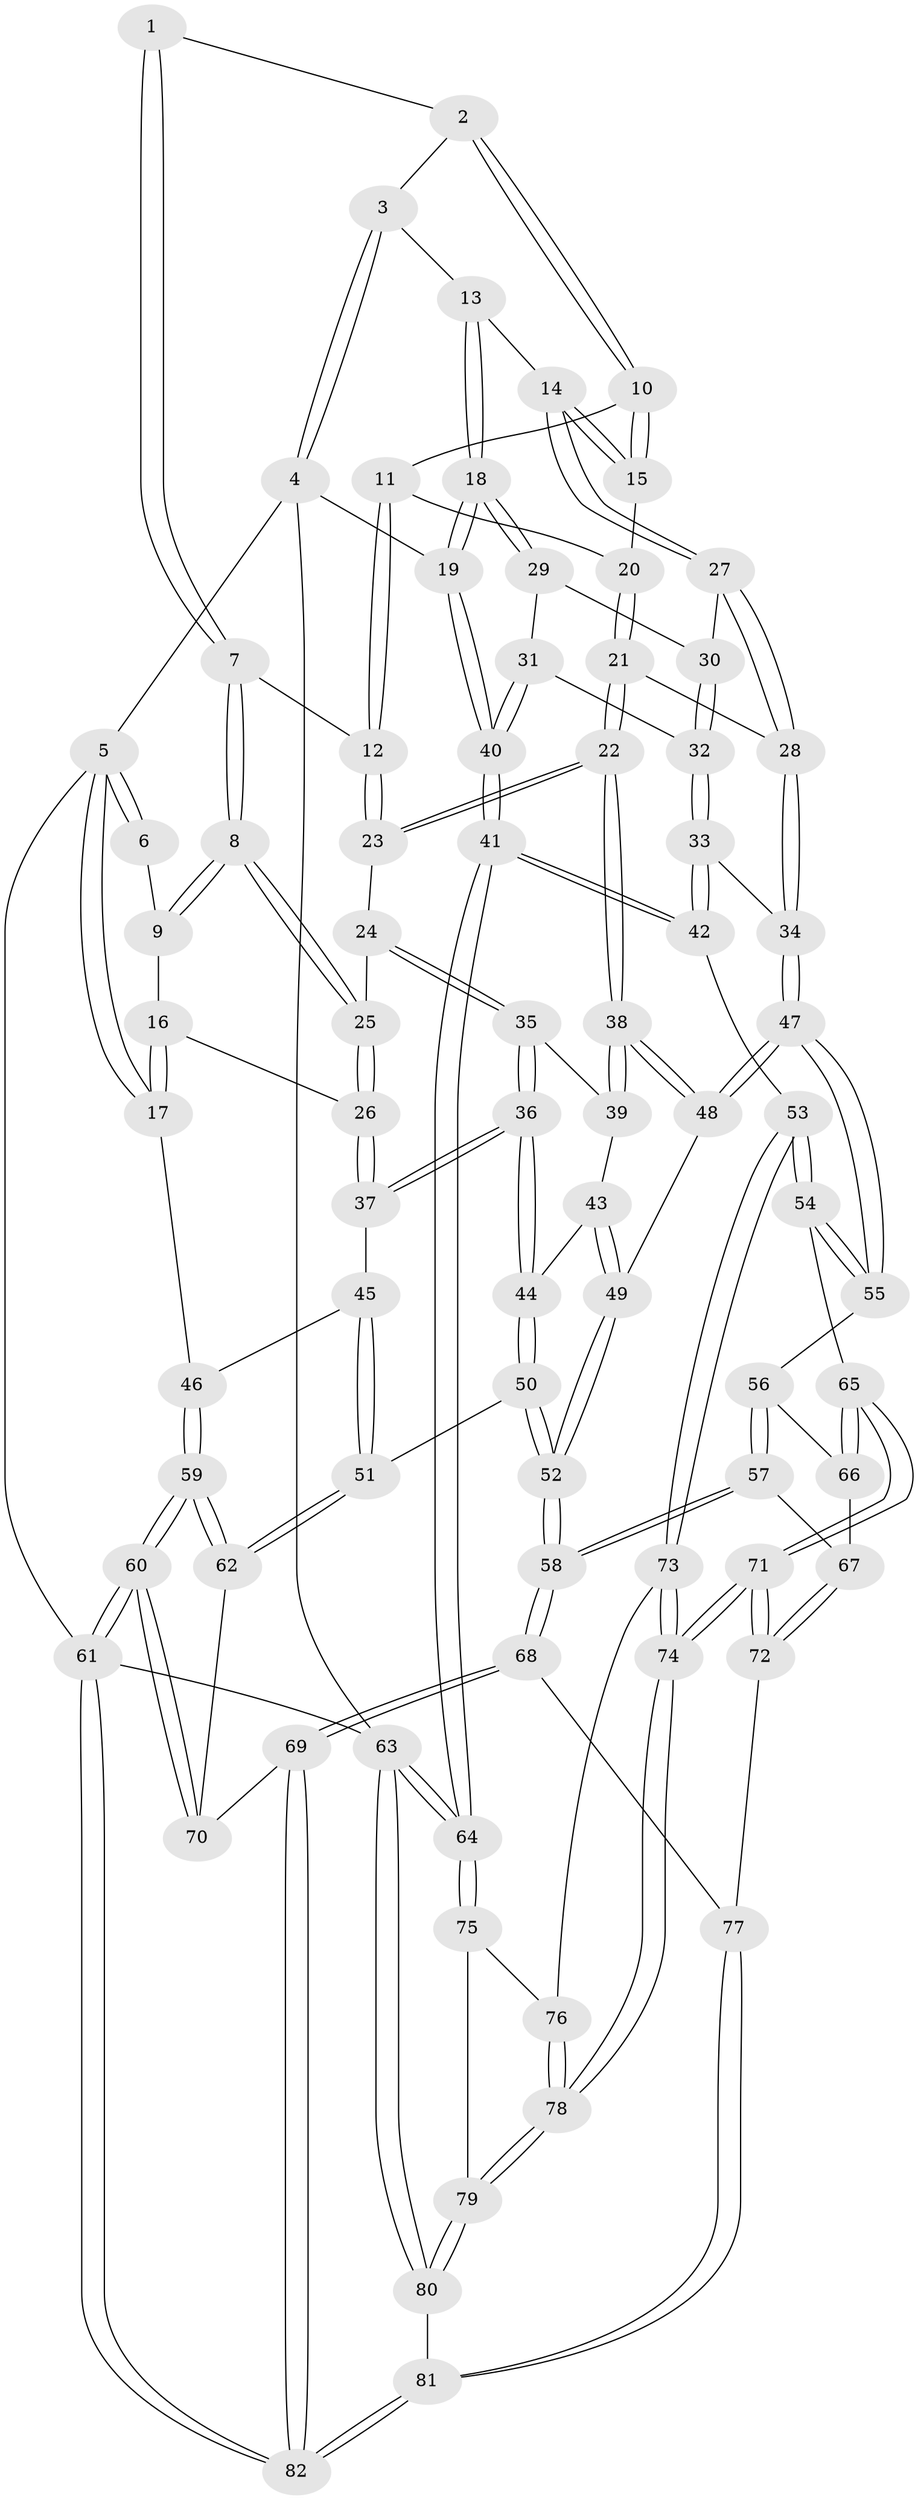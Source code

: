 // Generated by graph-tools (version 1.1) at 2025/59/03/09/25 04:59:59]
// undirected, 82 vertices, 202 edges
graph export_dot {
graph [start="1"]
  node [color=gray90,style=filled];
  1 [pos="+0.39243619821035425+0"];
  2 [pos="+0.6029134438247574+0"];
  3 [pos="+0.7379438996334856+0"];
  4 [pos="+1+0"];
  5 [pos="+0+0"];
  6 [pos="+0.1553438956175165+0"];
  7 [pos="+0.3444986217600106+0.1618638594683489"];
  8 [pos="+0.32461392669485983+0.16842303466755132"];
  9 [pos="+0.20913583779532413+0.09840636733230496"];
  10 [pos="+0.5637478444124129+0.08208493190721662"];
  11 [pos="+0.5172777155215826+0.13104348310457994"];
  12 [pos="+0.4314872696698546+0.16949932607105453"];
  13 [pos="+0.7962888976493238+0.13999270522833546"];
  14 [pos="+0.7325644080704594+0.2034522596949555"];
  15 [pos="+0.7278533124577646+0.20026141402051464"];
  16 [pos="+0.06010348237264316+0.17943851368804958"];
  17 [pos="+0+0"];
  18 [pos="+1+0.14850975375441003"];
  19 [pos="+1+0.10964103875682447"];
  20 [pos="+0.5652525237541948+0.24262060907057648"];
  21 [pos="+0.6144421650226571+0.3809214234928188"];
  22 [pos="+0.565879834177508+0.4185212243771019"];
  23 [pos="+0.45753474138793343+0.28384105057984177"];
  24 [pos="+0.3446445725264134+0.36775466333154105"];
  25 [pos="+0.2731117349847099+0.3046997797311548"];
  26 [pos="+0.14111249828282196+0.3625155460529985"];
  27 [pos="+0.7375360674619831+0.2938859123776921"];
  28 [pos="+0.6626122355975033+0.36577689471902725"];
  29 [pos="+1+0.2501777105686871"];
  30 [pos="+0.8238464541727469+0.31910416586611845"];
  31 [pos="+0.9231673984803437+0.4160051999251922"];
  32 [pos="+0.8597745575724459+0.42077453471107856"];
  33 [pos="+0.8280655788094439+0.5186405023474417"];
  34 [pos="+0.7663623267775835+0.48072301479458807"];
  35 [pos="+0.35273630619425583+0.3818187436775149"];
  36 [pos="+0.2763570187348221+0.5076338507361874"];
  37 [pos="+0.14099707262003094+0.3627683530111715"];
  38 [pos="+0.540300943788204+0.46195817110103304"];
  39 [pos="+0.4110433777081107+0.4190730312253884"];
  40 [pos="+1+0.6491550744759718"];
  41 [pos="+1+0.6900370873707827"];
  42 [pos="+0.8812259738438835+0.6526133520769056"];
  43 [pos="+0.335892610544834+0.5129183143119705"];
  44 [pos="+0.27692882248426104+0.5099377794077458"];
  45 [pos="+0.07441273761991012+0.425225060314607"];
  46 [pos="+0+0.4584418918900445"];
  47 [pos="+0.5934915116318621+0.5964893350346012"];
  48 [pos="+0.5383033444520469+0.5309799089153754"];
  49 [pos="+0.45499191116997917+0.5754963195664603"];
  50 [pos="+0.214497093217632+0.6798859904696747"];
  51 [pos="+0.16816189416477878+0.680825657542452"];
  52 [pos="+0.3160080899552662+0.7280447183930269"];
  53 [pos="+0.7545591361566985+0.7092466282600316"];
  54 [pos="+0.713475343475528+0.6986054644296509"];
  55 [pos="+0.6071820679161145+0.6181083510792041"];
  56 [pos="+0.5204500930954604+0.7175620923227936"];
  57 [pos="+0.414436486333077+0.7826147048172022"];
  58 [pos="+0.3538110455035102+0.7904631470053697"];
  59 [pos="+0+0.7761912807151687"];
  60 [pos="+0+1"];
  61 [pos="+0+1"];
  62 [pos="+0.13180043355376964+0.7018071376723697"];
  63 [pos="+1+1"];
  64 [pos="+1+1"];
  65 [pos="+0.5915487273418301+0.8061042863488089"];
  66 [pos="+0.568755797344906+0.8030795439897059"];
  67 [pos="+0.5139609735946831+0.8117296768986868"];
  68 [pos="+0.35269757718429195+0.8819019132394853"];
  69 [pos="+0.32851054358982057+0.969510814888061"];
  70 [pos="+0.15138874179835796+0.8785617392282593"];
  71 [pos="+0.5937057782372972+0.8973501874057263"];
  72 [pos="+0.5329770437447744+0.8924234317653107"];
  73 [pos="+0.7538649321589228+0.756811334650799"];
  74 [pos="+0.6151426825630971+0.9223126446021008"];
  75 [pos="+0.8220843522584623+0.9328226011378152"];
  76 [pos="+0.7719003030433951+0.854193611005702"];
  77 [pos="+0.5165524843002329+0.8994152414152735"];
  78 [pos="+0.6334301177999079+0.9733279050197967"];
  79 [pos="+0.6334997145315631+1"];
  80 [pos="+0.5791567656878521+1"];
  81 [pos="+0.5144436482667437+1"];
  82 [pos="+0.32629900240888304+1"];
  1 -- 2;
  1 -- 7;
  1 -- 7;
  2 -- 3;
  2 -- 10;
  2 -- 10;
  3 -- 4;
  3 -- 4;
  3 -- 13;
  4 -- 5;
  4 -- 19;
  4 -- 63;
  5 -- 6;
  5 -- 6;
  5 -- 17;
  5 -- 17;
  5 -- 61;
  6 -- 9;
  7 -- 8;
  7 -- 8;
  7 -- 12;
  8 -- 9;
  8 -- 9;
  8 -- 25;
  8 -- 25;
  9 -- 16;
  10 -- 11;
  10 -- 15;
  10 -- 15;
  11 -- 12;
  11 -- 12;
  11 -- 20;
  12 -- 23;
  12 -- 23;
  13 -- 14;
  13 -- 18;
  13 -- 18;
  14 -- 15;
  14 -- 15;
  14 -- 27;
  14 -- 27;
  15 -- 20;
  16 -- 17;
  16 -- 17;
  16 -- 26;
  17 -- 46;
  18 -- 19;
  18 -- 19;
  18 -- 29;
  18 -- 29;
  19 -- 40;
  19 -- 40;
  20 -- 21;
  20 -- 21;
  21 -- 22;
  21 -- 22;
  21 -- 28;
  22 -- 23;
  22 -- 23;
  22 -- 38;
  22 -- 38;
  23 -- 24;
  24 -- 25;
  24 -- 35;
  24 -- 35;
  25 -- 26;
  25 -- 26;
  26 -- 37;
  26 -- 37;
  27 -- 28;
  27 -- 28;
  27 -- 30;
  28 -- 34;
  28 -- 34;
  29 -- 30;
  29 -- 31;
  30 -- 32;
  30 -- 32;
  31 -- 32;
  31 -- 40;
  31 -- 40;
  32 -- 33;
  32 -- 33;
  33 -- 34;
  33 -- 42;
  33 -- 42;
  34 -- 47;
  34 -- 47;
  35 -- 36;
  35 -- 36;
  35 -- 39;
  36 -- 37;
  36 -- 37;
  36 -- 44;
  36 -- 44;
  37 -- 45;
  38 -- 39;
  38 -- 39;
  38 -- 48;
  38 -- 48;
  39 -- 43;
  40 -- 41;
  40 -- 41;
  41 -- 42;
  41 -- 42;
  41 -- 64;
  41 -- 64;
  42 -- 53;
  43 -- 44;
  43 -- 49;
  43 -- 49;
  44 -- 50;
  44 -- 50;
  45 -- 46;
  45 -- 51;
  45 -- 51;
  46 -- 59;
  46 -- 59;
  47 -- 48;
  47 -- 48;
  47 -- 55;
  47 -- 55;
  48 -- 49;
  49 -- 52;
  49 -- 52;
  50 -- 51;
  50 -- 52;
  50 -- 52;
  51 -- 62;
  51 -- 62;
  52 -- 58;
  52 -- 58;
  53 -- 54;
  53 -- 54;
  53 -- 73;
  53 -- 73;
  54 -- 55;
  54 -- 55;
  54 -- 65;
  55 -- 56;
  56 -- 57;
  56 -- 57;
  56 -- 66;
  57 -- 58;
  57 -- 58;
  57 -- 67;
  58 -- 68;
  58 -- 68;
  59 -- 60;
  59 -- 60;
  59 -- 62;
  59 -- 62;
  60 -- 61;
  60 -- 61;
  60 -- 70;
  60 -- 70;
  61 -- 82;
  61 -- 82;
  61 -- 63;
  62 -- 70;
  63 -- 64;
  63 -- 64;
  63 -- 80;
  63 -- 80;
  64 -- 75;
  64 -- 75;
  65 -- 66;
  65 -- 66;
  65 -- 71;
  65 -- 71;
  66 -- 67;
  67 -- 72;
  67 -- 72;
  68 -- 69;
  68 -- 69;
  68 -- 77;
  69 -- 70;
  69 -- 82;
  69 -- 82;
  71 -- 72;
  71 -- 72;
  71 -- 74;
  71 -- 74;
  72 -- 77;
  73 -- 74;
  73 -- 74;
  73 -- 76;
  74 -- 78;
  74 -- 78;
  75 -- 76;
  75 -- 79;
  76 -- 78;
  76 -- 78;
  77 -- 81;
  77 -- 81;
  78 -- 79;
  78 -- 79;
  79 -- 80;
  79 -- 80;
  80 -- 81;
  81 -- 82;
  81 -- 82;
}
